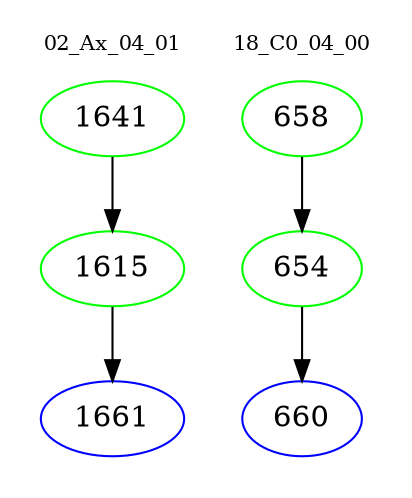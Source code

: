 digraph{
subgraph cluster_0 {
color = white
label = "02_Ax_04_01";
fontsize=10;
T0_1641 [label="1641", color="green"]
T0_1641 -> T0_1615 [color="black"]
T0_1615 [label="1615", color="green"]
T0_1615 -> T0_1661 [color="black"]
T0_1661 [label="1661", color="blue"]
}
subgraph cluster_1 {
color = white
label = "18_C0_04_00";
fontsize=10;
T1_658 [label="658", color="green"]
T1_658 -> T1_654 [color="black"]
T1_654 [label="654", color="green"]
T1_654 -> T1_660 [color="black"]
T1_660 [label="660", color="blue"]
}
}
